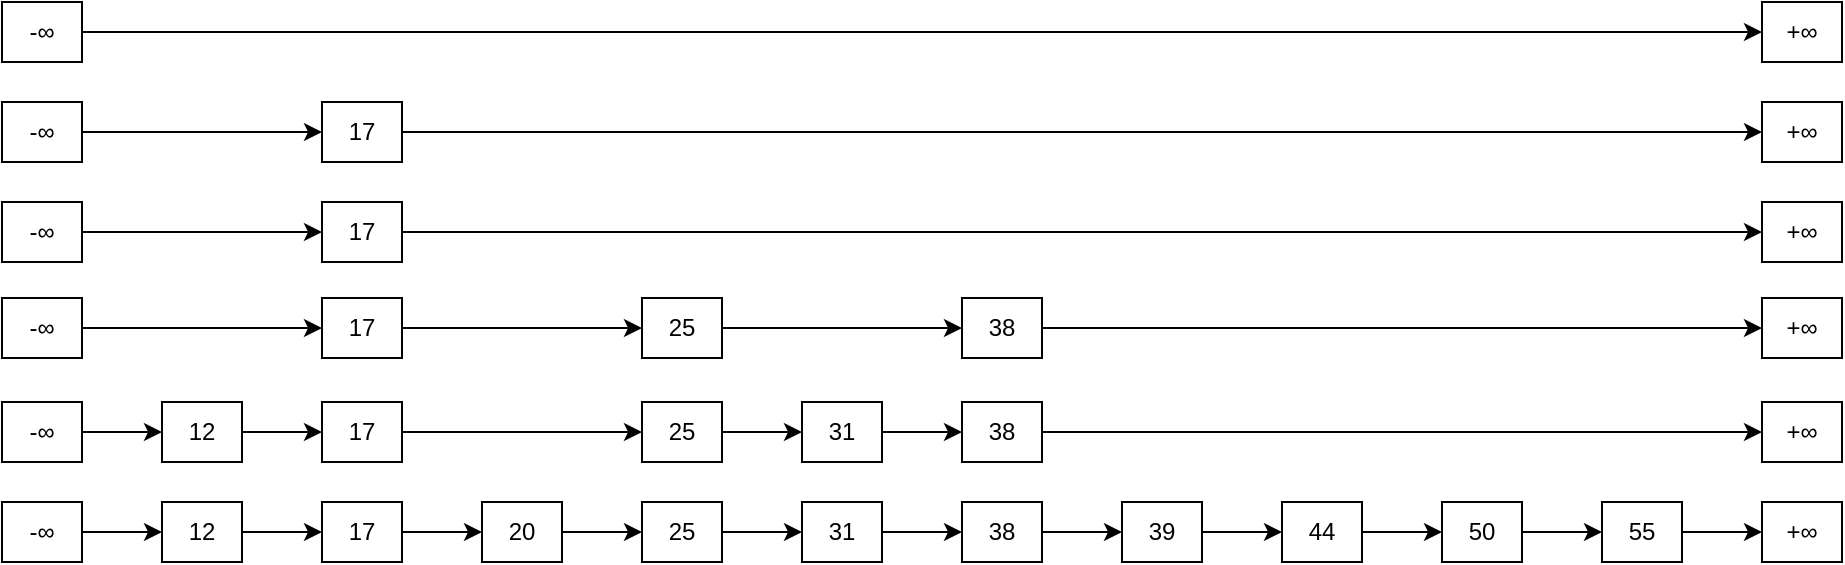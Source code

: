 <mxfile version="16.4.5" type="device"><diagram id="xtiW1OBtYMrg0CgGW2AG" name="Page-1"><mxGraphModel dx="1357" dy="807" grid="1" gridSize="10" guides="1" tooltips="1" connect="1" arrows="1" fold="1" page="1" pageScale="1" pageWidth="1100" pageHeight="1700" math="0" shadow="0"><root><mxCell id="0"/><mxCell id="1" parent="0"/><mxCell id="tCOQOKLYFOKWGpJVq6-c-3" value="" style="edgeStyle=orthogonalEdgeStyle;rounded=0;orthogonalLoop=1;jettySize=auto;html=1;" edge="1" parent="1" source="tCOQOKLYFOKWGpJVq6-c-1" target="tCOQOKLYFOKWGpJVq6-c-2"><mxGeometry relative="1" as="geometry"/></mxCell><mxCell id="tCOQOKLYFOKWGpJVq6-c-1" value="-∞" style="rounded=0;whiteSpace=wrap;html=1;" vertex="1" parent="1"><mxGeometry x="80" y="450" width="40" height="30" as="geometry"/></mxCell><mxCell id="tCOQOKLYFOKWGpJVq6-c-5" value="" style="edgeStyle=orthogonalEdgeStyle;rounded=0;orthogonalLoop=1;jettySize=auto;html=1;" edge="1" parent="1" source="tCOQOKLYFOKWGpJVq6-c-2" target="tCOQOKLYFOKWGpJVq6-c-4"><mxGeometry relative="1" as="geometry"/></mxCell><mxCell id="tCOQOKLYFOKWGpJVq6-c-2" value="12" style="whiteSpace=wrap;html=1;rounded=0;" vertex="1" parent="1"><mxGeometry x="160" y="450" width="40" height="30" as="geometry"/></mxCell><mxCell id="tCOQOKLYFOKWGpJVq6-c-15" value="" style="edgeStyle=orthogonalEdgeStyle;rounded=0;orthogonalLoop=1;jettySize=auto;html=1;" edge="1" parent="1" source="tCOQOKLYFOKWGpJVq6-c-4" target="tCOQOKLYFOKWGpJVq6-c-6"><mxGeometry relative="1" as="geometry"/></mxCell><mxCell id="tCOQOKLYFOKWGpJVq6-c-4" value="17" style="whiteSpace=wrap;html=1;rounded=0;" vertex="1" parent="1"><mxGeometry x="240" y="450" width="40" height="30" as="geometry"/></mxCell><mxCell id="tCOQOKLYFOKWGpJVq6-c-16" value="" style="edgeStyle=orthogonalEdgeStyle;rounded=0;orthogonalLoop=1;jettySize=auto;html=1;" edge="1" parent="1" source="tCOQOKLYFOKWGpJVq6-c-6" target="tCOQOKLYFOKWGpJVq6-c-7"><mxGeometry relative="1" as="geometry"/></mxCell><mxCell id="tCOQOKLYFOKWGpJVq6-c-6" value="20" style="whiteSpace=wrap;html=1;rounded=0;" vertex="1" parent="1"><mxGeometry x="320" y="450" width="40" height="30" as="geometry"/></mxCell><mxCell id="tCOQOKLYFOKWGpJVq6-c-17" value="" style="edgeStyle=orthogonalEdgeStyle;rounded=0;orthogonalLoop=1;jettySize=auto;html=1;" edge="1" parent="1" source="tCOQOKLYFOKWGpJVq6-c-7" target="tCOQOKLYFOKWGpJVq6-c-8"><mxGeometry relative="1" as="geometry"/></mxCell><mxCell id="tCOQOKLYFOKWGpJVq6-c-7" value="25" style="whiteSpace=wrap;html=1;rounded=0;" vertex="1" parent="1"><mxGeometry x="400" y="450" width="40" height="30" as="geometry"/></mxCell><mxCell id="tCOQOKLYFOKWGpJVq6-c-18" value="" style="edgeStyle=orthogonalEdgeStyle;rounded=0;orthogonalLoop=1;jettySize=auto;html=1;" edge="1" parent="1" source="tCOQOKLYFOKWGpJVq6-c-8" target="tCOQOKLYFOKWGpJVq6-c-9"><mxGeometry relative="1" as="geometry"/></mxCell><mxCell id="tCOQOKLYFOKWGpJVq6-c-8" value="31" style="whiteSpace=wrap;html=1;rounded=0;" vertex="1" parent="1"><mxGeometry x="480" y="450" width="40" height="30" as="geometry"/></mxCell><mxCell id="tCOQOKLYFOKWGpJVq6-c-19" value="" style="edgeStyle=orthogonalEdgeStyle;rounded=0;orthogonalLoop=1;jettySize=auto;html=1;" edge="1" parent="1" source="tCOQOKLYFOKWGpJVq6-c-9" target="tCOQOKLYFOKWGpJVq6-c-10"><mxGeometry relative="1" as="geometry"/></mxCell><mxCell id="tCOQOKLYFOKWGpJVq6-c-9" value="38" style="whiteSpace=wrap;html=1;rounded=0;" vertex="1" parent="1"><mxGeometry x="560" y="450" width="40" height="30" as="geometry"/></mxCell><mxCell id="tCOQOKLYFOKWGpJVq6-c-20" value="" style="edgeStyle=orthogonalEdgeStyle;rounded=0;orthogonalLoop=1;jettySize=auto;html=1;" edge="1" parent="1" source="tCOQOKLYFOKWGpJVq6-c-10" target="tCOQOKLYFOKWGpJVq6-c-11"><mxGeometry relative="1" as="geometry"/></mxCell><mxCell id="tCOQOKLYFOKWGpJVq6-c-10" value="39" style="whiteSpace=wrap;html=1;rounded=0;" vertex="1" parent="1"><mxGeometry x="640" y="450" width="40" height="30" as="geometry"/></mxCell><mxCell id="tCOQOKLYFOKWGpJVq6-c-21" value="" style="edgeStyle=orthogonalEdgeStyle;rounded=0;orthogonalLoop=1;jettySize=auto;html=1;" edge="1" parent="1" source="tCOQOKLYFOKWGpJVq6-c-11" target="tCOQOKLYFOKWGpJVq6-c-12"><mxGeometry relative="1" as="geometry"/></mxCell><mxCell id="tCOQOKLYFOKWGpJVq6-c-11" value="44" style="whiteSpace=wrap;html=1;rounded=0;" vertex="1" parent="1"><mxGeometry x="720" y="450" width="40" height="30" as="geometry"/></mxCell><mxCell id="tCOQOKLYFOKWGpJVq6-c-22" value="" style="edgeStyle=orthogonalEdgeStyle;rounded=0;orthogonalLoop=1;jettySize=auto;html=1;" edge="1" parent="1" source="tCOQOKLYFOKWGpJVq6-c-12" target="tCOQOKLYFOKWGpJVq6-c-13"><mxGeometry relative="1" as="geometry"/></mxCell><mxCell id="tCOQOKLYFOKWGpJVq6-c-12" value="50" style="whiteSpace=wrap;html=1;rounded=0;" vertex="1" parent="1"><mxGeometry x="800" y="450" width="40" height="30" as="geometry"/></mxCell><mxCell id="tCOQOKLYFOKWGpJVq6-c-23" value="" style="edgeStyle=orthogonalEdgeStyle;rounded=0;orthogonalLoop=1;jettySize=auto;html=1;" edge="1" parent="1" source="tCOQOKLYFOKWGpJVq6-c-13" target="tCOQOKLYFOKWGpJVq6-c-14"><mxGeometry relative="1" as="geometry"/></mxCell><mxCell id="tCOQOKLYFOKWGpJVq6-c-13" value="55" style="whiteSpace=wrap;html=1;rounded=0;" vertex="1" parent="1"><mxGeometry x="880" y="450" width="40" height="30" as="geometry"/></mxCell><mxCell id="tCOQOKLYFOKWGpJVq6-c-14" value="+∞" style="whiteSpace=wrap;html=1;rounded=0;" vertex="1" parent="1"><mxGeometry x="960" y="450" width="40" height="30" as="geometry"/></mxCell><mxCell id="tCOQOKLYFOKWGpJVq6-c-24" value="" style="edgeStyle=orthogonalEdgeStyle;rounded=0;orthogonalLoop=1;jettySize=auto;html=1;" edge="1" parent="1" source="tCOQOKLYFOKWGpJVq6-c-25" target="tCOQOKLYFOKWGpJVq6-c-27"><mxGeometry relative="1" as="geometry"/></mxCell><mxCell id="tCOQOKLYFOKWGpJVq6-c-25" value="-∞" style="rounded=0;whiteSpace=wrap;html=1;" vertex="1" parent="1"><mxGeometry x="80" y="400" width="40" height="30" as="geometry"/></mxCell><mxCell id="tCOQOKLYFOKWGpJVq6-c-26" value="" style="edgeStyle=orthogonalEdgeStyle;rounded=0;orthogonalLoop=1;jettySize=auto;html=1;" edge="1" parent="1" source="tCOQOKLYFOKWGpJVq6-c-27" target="tCOQOKLYFOKWGpJVq6-c-29"><mxGeometry relative="1" as="geometry"/></mxCell><mxCell id="tCOQOKLYFOKWGpJVq6-c-27" value="12" style="whiteSpace=wrap;html=1;rounded=0;" vertex="1" parent="1"><mxGeometry x="160" y="400" width="40" height="30" as="geometry"/></mxCell><mxCell id="tCOQOKLYFOKWGpJVq6-c-29" value="17" style="whiteSpace=wrap;html=1;rounded=0;" vertex="1" parent="1"><mxGeometry x="240" y="400" width="40" height="30" as="geometry"/></mxCell><mxCell id="tCOQOKLYFOKWGpJVq6-c-30" value="" style="edgeStyle=orthogonalEdgeStyle;rounded=0;orthogonalLoop=1;jettySize=auto;html=1;exitX=1;exitY=0.5;exitDx=0;exitDy=0;" edge="1" parent="1" source="tCOQOKLYFOKWGpJVq6-c-29" target="tCOQOKLYFOKWGpJVq6-c-33"><mxGeometry relative="1" as="geometry"><mxPoint x="360" y="415" as="sourcePoint"/></mxGeometry></mxCell><mxCell id="tCOQOKLYFOKWGpJVq6-c-32" value="" style="edgeStyle=orthogonalEdgeStyle;rounded=0;orthogonalLoop=1;jettySize=auto;html=1;" edge="1" parent="1" source="tCOQOKLYFOKWGpJVq6-c-33" target="tCOQOKLYFOKWGpJVq6-c-35"><mxGeometry relative="1" as="geometry"/></mxCell><mxCell id="tCOQOKLYFOKWGpJVq6-c-33" value="25" style="whiteSpace=wrap;html=1;rounded=0;" vertex="1" parent="1"><mxGeometry x="400" y="400" width="40" height="30" as="geometry"/></mxCell><mxCell id="tCOQOKLYFOKWGpJVq6-c-34" value="" style="edgeStyle=orthogonalEdgeStyle;rounded=0;orthogonalLoop=1;jettySize=auto;html=1;" edge="1" parent="1" source="tCOQOKLYFOKWGpJVq6-c-35" target="tCOQOKLYFOKWGpJVq6-c-37"><mxGeometry relative="1" as="geometry"/></mxCell><mxCell id="tCOQOKLYFOKWGpJVq6-c-35" value="31" style="whiteSpace=wrap;html=1;rounded=0;" vertex="1" parent="1"><mxGeometry x="480" y="400" width="40" height="30" as="geometry"/></mxCell><mxCell id="tCOQOKLYFOKWGpJVq6-c-37" value="38" style="whiteSpace=wrap;html=1;rounded=0;" vertex="1" parent="1"><mxGeometry x="560" y="400" width="40" height="30" as="geometry"/></mxCell><mxCell id="tCOQOKLYFOKWGpJVq6-c-44" value="" style="edgeStyle=orthogonalEdgeStyle;rounded=0;orthogonalLoop=1;jettySize=auto;html=1;exitX=1;exitY=0.5;exitDx=0;exitDy=0;" edge="1" parent="1" source="tCOQOKLYFOKWGpJVq6-c-37" target="tCOQOKLYFOKWGpJVq6-c-46"><mxGeometry relative="1" as="geometry"><mxPoint x="920" y="415" as="sourcePoint"/></mxGeometry></mxCell><mxCell id="tCOQOKLYFOKWGpJVq6-c-46" value="+∞" style="whiteSpace=wrap;html=1;rounded=0;" vertex="1" parent="1"><mxGeometry x="960" y="400" width="40" height="30" as="geometry"/></mxCell><mxCell id="tCOQOKLYFOKWGpJVq6-c-48" value="-∞" style="rounded=0;whiteSpace=wrap;html=1;" vertex="1" parent="1"><mxGeometry x="80" y="348" width="40" height="30" as="geometry"/></mxCell><mxCell id="tCOQOKLYFOKWGpJVq6-c-49" value="" style="edgeStyle=orthogonalEdgeStyle;rounded=0;orthogonalLoop=1;jettySize=auto;html=1;exitX=1;exitY=0.5;exitDx=0;exitDy=0;" edge="1" parent="1" source="tCOQOKLYFOKWGpJVq6-c-48" target="tCOQOKLYFOKWGpJVq6-c-51"><mxGeometry relative="1" as="geometry"><mxPoint x="200" y="363" as="sourcePoint"/></mxGeometry></mxCell><mxCell id="tCOQOKLYFOKWGpJVq6-c-51" value="17" style="whiteSpace=wrap;html=1;rounded=0;" vertex="1" parent="1"><mxGeometry x="240" y="348" width="40" height="30" as="geometry"/></mxCell><mxCell id="tCOQOKLYFOKWGpJVq6-c-52" value="" style="edgeStyle=orthogonalEdgeStyle;rounded=0;orthogonalLoop=1;jettySize=auto;html=1;exitX=1;exitY=0.5;exitDx=0;exitDy=0;" edge="1" parent="1" source="tCOQOKLYFOKWGpJVq6-c-51" target="tCOQOKLYFOKWGpJVq6-c-54"><mxGeometry relative="1" as="geometry"><mxPoint x="360" y="363" as="sourcePoint"/></mxGeometry></mxCell><mxCell id="tCOQOKLYFOKWGpJVq6-c-54" value="25" style="whiteSpace=wrap;html=1;rounded=0;" vertex="1" parent="1"><mxGeometry x="400" y="348" width="40" height="30" as="geometry"/></mxCell><mxCell id="tCOQOKLYFOKWGpJVq6-c-55" value="" style="edgeStyle=orthogonalEdgeStyle;rounded=0;orthogonalLoop=1;jettySize=auto;html=1;exitX=1;exitY=0.5;exitDx=0;exitDy=0;" edge="1" parent="1" source="tCOQOKLYFOKWGpJVq6-c-54" target="tCOQOKLYFOKWGpJVq6-c-57"><mxGeometry relative="1" as="geometry"><mxPoint x="520" y="363" as="sourcePoint"/></mxGeometry></mxCell><mxCell id="tCOQOKLYFOKWGpJVq6-c-57" value="38" style="whiteSpace=wrap;html=1;rounded=0;" vertex="1" parent="1"><mxGeometry x="560" y="348" width="40" height="30" as="geometry"/></mxCell><mxCell id="tCOQOKLYFOKWGpJVq6-c-58" value="" style="edgeStyle=orthogonalEdgeStyle;rounded=0;orthogonalLoop=1;jettySize=auto;html=1;exitX=1;exitY=0.5;exitDx=0;exitDy=0;" edge="1" parent="1" source="tCOQOKLYFOKWGpJVq6-c-57" target="tCOQOKLYFOKWGpJVq6-c-59"><mxGeometry relative="1" as="geometry"><mxPoint x="920" y="363" as="sourcePoint"/></mxGeometry></mxCell><mxCell id="tCOQOKLYFOKWGpJVq6-c-59" value="+∞" style="whiteSpace=wrap;html=1;rounded=0;" vertex="1" parent="1"><mxGeometry x="960" y="348" width="40" height="30" as="geometry"/></mxCell><mxCell id="tCOQOKLYFOKWGpJVq6-c-60" value="-∞" style="rounded=0;whiteSpace=wrap;html=1;" vertex="1" parent="1"><mxGeometry x="80" y="300" width="40" height="30" as="geometry"/></mxCell><mxCell id="tCOQOKLYFOKWGpJVq6-c-61" value="" style="edgeStyle=orthogonalEdgeStyle;rounded=0;orthogonalLoop=1;jettySize=auto;html=1;exitX=1;exitY=0.5;exitDx=0;exitDy=0;" edge="1" parent="1" source="tCOQOKLYFOKWGpJVq6-c-60" target="tCOQOKLYFOKWGpJVq6-c-62"><mxGeometry relative="1" as="geometry"><mxPoint x="200" y="315" as="sourcePoint"/></mxGeometry></mxCell><mxCell id="tCOQOKLYFOKWGpJVq6-c-62" value="17" style="whiteSpace=wrap;html=1;rounded=0;" vertex="1" parent="1"><mxGeometry x="240" y="300" width="40" height="30" as="geometry"/></mxCell><mxCell id="tCOQOKLYFOKWGpJVq6-c-67" value="" style="edgeStyle=orthogonalEdgeStyle;rounded=0;orthogonalLoop=1;jettySize=auto;html=1;exitX=1;exitY=0.5;exitDx=0;exitDy=0;" edge="1" parent="1" source="tCOQOKLYFOKWGpJVq6-c-62" target="tCOQOKLYFOKWGpJVq6-c-68"><mxGeometry relative="1" as="geometry"><mxPoint x="600" y="315" as="sourcePoint"/></mxGeometry></mxCell><mxCell id="tCOQOKLYFOKWGpJVq6-c-68" value="+∞" style="whiteSpace=wrap;html=1;rounded=0;" vertex="1" parent="1"><mxGeometry x="960" y="300" width="40" height="30" as="geometry"/></mxCell><mxCell id="tCOQOKLYFOKWGpJVq6-c-69" value="-∞" style="rounded=0;whiteSpace=wrap;html=1;" vertex="1" parent="1"><mxGeometry x="80" y="250" width="40" height="30" as="geometry"/></mxCell><mxCell id="tCOQOKLYFOKWGpJVq6-c-70" value="" style="edgeStyle=orthogonalEdgeStyle;rounded=0;orthogonalLoop=1;jettySize=auto;html=1;exitX=1;exitY=0.5;exitDx=0;exitDy=0;" edge="1" parent="1" source="tCOQOKLYFOKWGpJVq6-c-69" target="tCOQOKLYFOKWGpJVq6-c-71"><mxGeometry relative="1" as="geometry"><mxPoint x="200" y="265" as="sourcePoint"/></mxGeometry></mxCell><mxCell id="tCOQOKLYFOKWGpJVq6-c-71" value="17" style="whiteSpace=wrap;html=1;rounded=0;" vertex="1" parent="1"><mxGeometry x="240" y="250" width="40" height="30" as="geometry"/></mxCell><mxCell id="tCOQOKLYFOKWGpJVq6-c-72" value="" style="edgeStyle=orthogonalEdgeStyle;rounded=0;orthogonalLoop=1;jettySize=auto;html=1;exitX=1;exitY=0.5;exitDx=0;exitDy=0;" edge="1" parent="1" source="tCOQOKLYFOKWGpJVq6-c-71" target="tCOQOKLYFOKWGpJVq6-c-73"><mxGeometry relative="1" as="geometry"><mxPoint x="600" y="265" as="sourcePoint"/></mxGeometry></mxCell><mxCell id="tCOQOKLYFOKWGpJVq6-c-73" value="+∞" style="whiteSpace=wrap;html=1;rounded=0;" vertex="1" parent="1"><mxGeometry x="960" y="250" width="40" height="30" as="geometry"/></mxCell><mxCell id="tCOQOKLYFOKWGpJVq6-c-74" value="-∞" style="rounded=0;whiteSpace=wrap;html=1;" vertex="1" parent="1"><mxGeometry x="80" y="200" width="40" height="30" as="geometry"/></mxCell><mxCell id="tCOQOKLYFOKWGpJVq6-c-77" value="" style="edgeStyle=orthogonalEdgeStyle;rounded=0;orthogonalLoop=1;jettySize=auto;html=1;exitX=1;exitY=0.5;exitDx=0;exitDy=0;" edge="1" parent="1" source="tCOQOKLYFOKWGpJVq6-c-74" target="tCOQOKLYFOKWGpJVq6-c-78"><mxGeometry relative="1" as="geometry"><mxPoint x="280" y="215" as="sourcePoint"/></mxGeometry></mxCell><mxCell id="tCOQOKLYFOKWGpJVq6-c-78" value="+∞" style="whiteSpace=wrap;html=1;rounded=0;" vertex="1" parent="1"><mxGeometry x="960" y="200" width="40" height="30" as="geometry"/></mxCell></root></mxGraphModel></diagram></mxfile>